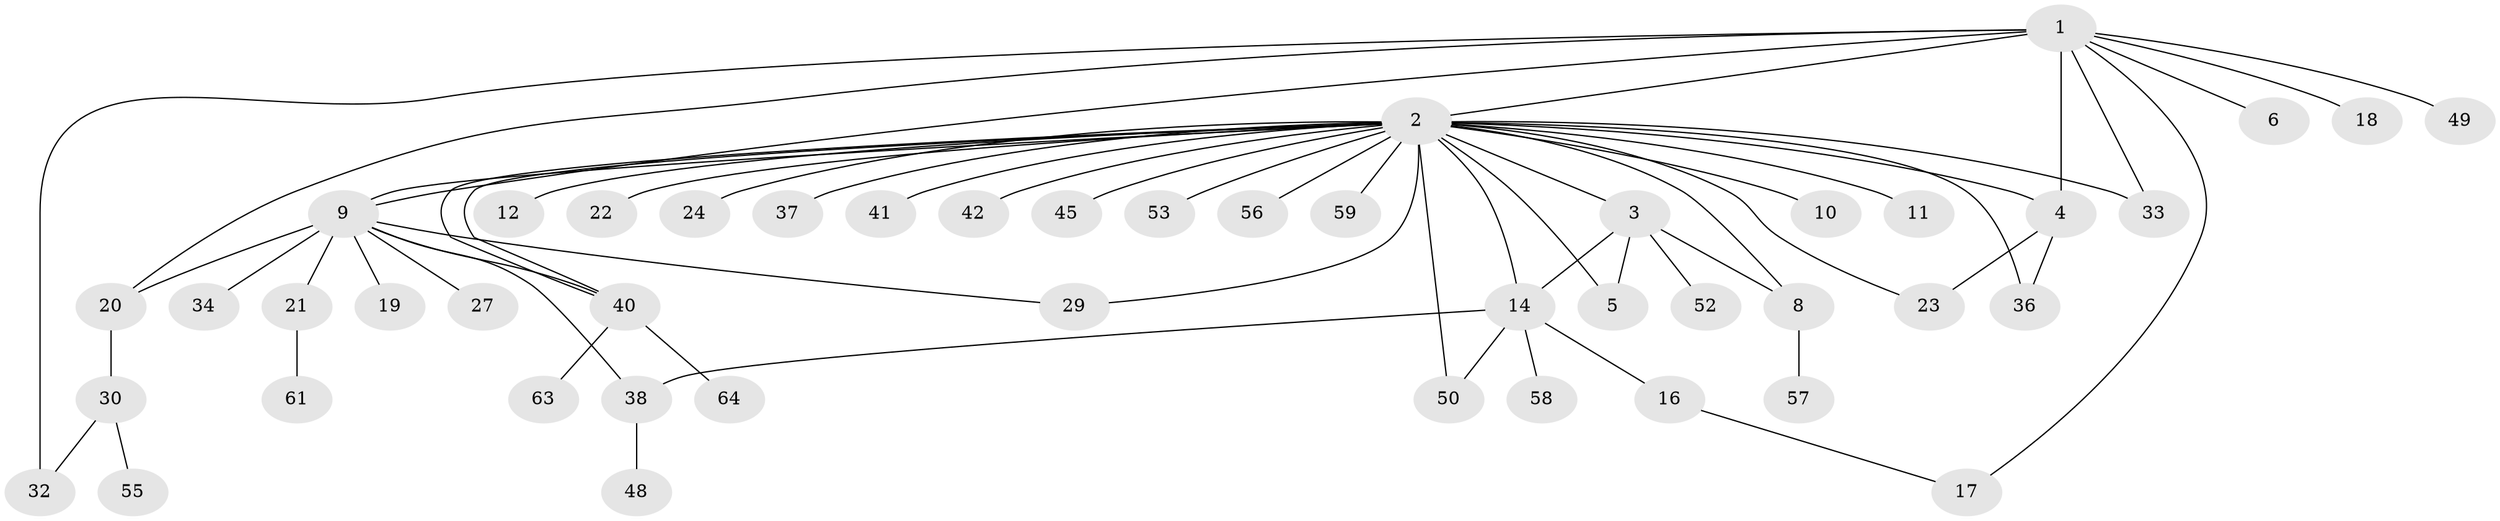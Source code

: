 // original degree distribution, {6: 0.078125, 30: 0.015625, 4: 0.0625, 2: 0.203125, 1: 0.53125, 8: 0.015625, 3: 0.078125, 7: 0.015625}
// Generated by graph-tools (version 1.1) at 2025/11/02/27/25 16:11:12]
// undirected, 47 vertices, 62 edges
graph export_dot {
graph [start="1"]
  node [color=gray90,style=filled];
  1 [super="+7"];
  2 [super="+15"];
  3 [super="+43"];
  4 [super="+25"];
  5;
  6;
  8;
  9 [super="+13"];
  10;
  11 [super="+39"];
  12;
  14 [super="+28"];
  16 [super="+47"];
  17 [super="+31"];
  18;
  19;
  20 [super="+35"];
  21 [super="+26"];
  22 [super="+62"];
  23 [super="+51"];
  24;
  27;
  29;
  30 [super="+44"];
  32;
  33;
  34;
  36 [super="+60"];
  37;
  38 [super="+54"];
  40 [super="+46"];
  41;
  42;
  45;
  48;
  49;
  50;
  52;
  53;
  55;
  56;
  57;
  58;
  59;
  61;
  63;
  64;
  1 -- 2 [weight=2];
  1 -- 6;
  1 -- 20;
  1 -- 32;
  1 -- 33;
  1 -- 18;
  1 -- 4;
  1 -- 17;
  1 -- 49;
  1 -- 9;
  2 -- 3;
  2 -- 4;
  2 -- 5;
  2 -- 8;
  2 -- 9 [weight=2];
  2 -- 10;
  2 -- 11;
  2 -- 12;
  2 -- 14 [weight=2];
  2 -- 22;
  2 -- 23;
  2 -- 24;
  2 -- 29;
  2 -- 33;
  2 -- 36;
  2 -- 37;
  2 -- 40;
  2 -- 40;
  2 -- 41;
  2 -- 42;
  2 -- 45;
  2 -- 50;
  2 -- 53;
  2 -- 56;
  2 -- 59;
  3 -- 5;
  3 -- 8;
  3 -- 14;
  3 -- 52;
  4 -- 23;
  4 -- 36;
  8 -- 57;
  9 -- 21;
  9 -- 27;
  9 -- 34;
  9 -- 40;
  9 -- 19;
  9 -- 20;
  9 -- 38;
  9 -- 29;
  14 -- 16;
  14 -- 38;
  14 -- 50;
  14 -- 58;
  16 -- 17;
  20 -- 30;
  21 -- 61;
  30 -- 32;
  30 -- 55;
  38 -- 48;
  40 -- 63;
  40 -- 64;
}
